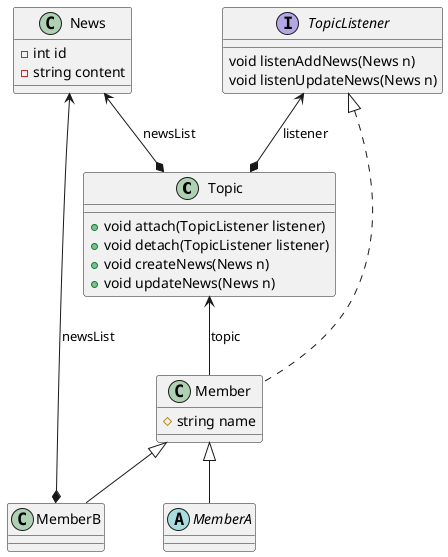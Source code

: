 @startuml
'https://plantuml.com/class-diagram

class Topic {
    + void attach(TopicListener listener)
    + void detach(TopicListener listener)
    + void createNews(News n)
    + void updateNews(News n)
}

interface TopicListener
{
    void listenAddNews(News n)
    void listenUpdateNews(News n)
}

class Member {
    # string name
}
abstract class MemberA
class MemberB
class News {
    - int id
    - string content
}

TopicListener <--* Topic: listener

TopicListener <|.. Member
Topic <-- Member: topic

Member <|-- MemberA
Member <|-- MemberB

News <--* Topic: newsList
News <--* MemberB: newsList


@enduml